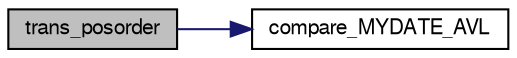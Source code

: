 digraph "trans_posorder"
{
  edge [fontname="FreeSans",fontsize="10",labelfontname="FreeSans",labelfontsize="10"];
  node [fontname="FreeSans",fontsize="10",shape=record];
  rankdir="LR";
  Node1 [label="trans_posorder",height=0.2,width=0.4,color="black", fillcolor="grey75", style="filled", fontcolor="black"];
  Node1 -> Node2 [color="midnightblue",fontsize="10",style="solid",fontname="FreeSans"];
  Node2 [label="compare_MYDATE_AVL",height=0.2,width=0.4,color="black", fillcolor="white", style="filled",URL="$mydate_8c.html#ae95826e93f0d924a0a1fc74eec38219e",tooltip="Função compara duas datas para árvores. "];
}
